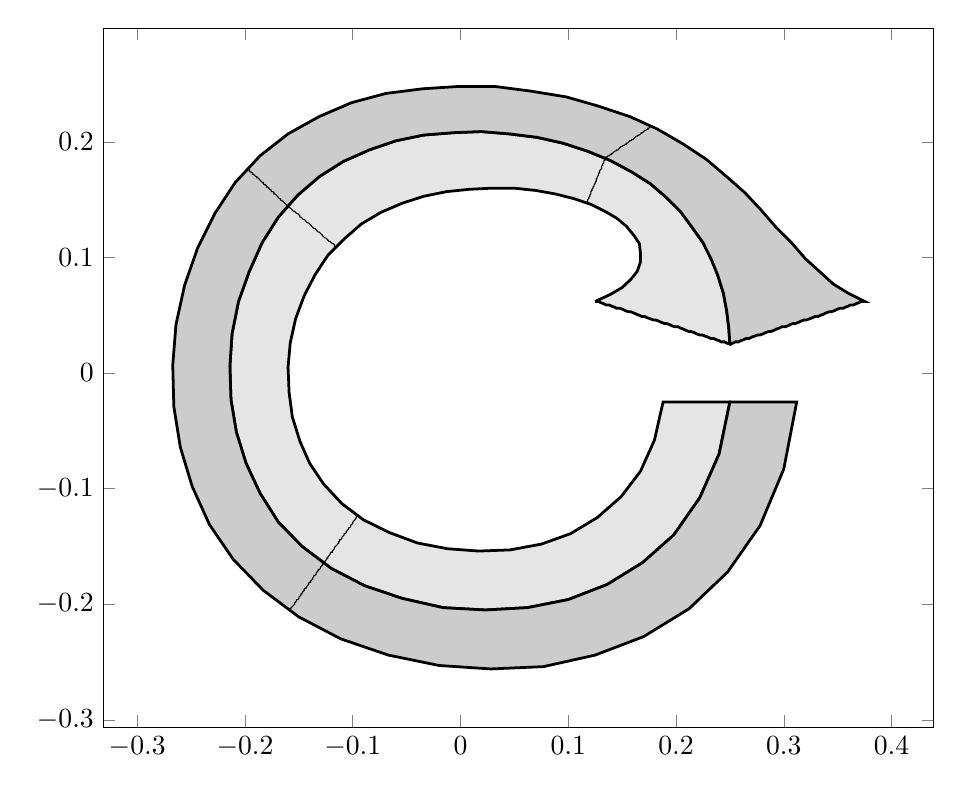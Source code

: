 \begin{tikzpicture}%
\begin{axis}[width=1\textwidth]%
\addplot[fill=gray!20,line width=1pt] coordinates {%
(0.125,0.062)%
(0.139,0.068)%
(0.15,0.074)%
(0.158,0.081)%
(0.164,0.088)%
(0.167,0.096)%
(0.167,0.104)%
(0.166,0.112)%
(0.161,0.119)%
(0.154,0.127)%
(0.145,0.134)%
(0.134,0.14)%
(0.121,0.146)%
(0.105,0.151)%
(0.088,0.155)%
(0.07,0.158)%
(0.05,0.16)%
(0.029,0.16)%
(0.008,0.159)%
(-0.013,0.157)%
(-0.034,0.153)%
(-0.054,0.147)%
(-0.074,0.139)%
(-0.092,0.129)%
(-0.108,0.116)%
(-0.123,0.102)%
(-0.135,0.085)%
(-0.145,0.067)%
(-0.153,0.047)%
(-0.158,0.026)%
(-0.16,0.005)%
(-0.159,-0.017)%
(-0.156,-0.038)%
(-0.149,-0.059)%
(-0.14,-0.078)%
(-0.127,-0.096)%
(-0.11,-0.113)%
(-0.09,-0.127)%
(-0.066,-0.138)%
(-0.04,-0.147)%
(-0.012,-0.152)%
(0.017,-0.154)%
(0.046,-0.153)%
(0.075,-0.148)%
(0.102,-0.139)%
(0.127,-0.125)%
(0.149,-0.107)%
(0.167,-0.085)%
(0.18,-0.058)%
(0.188,-0.025)%
(0.188,-0.025)%
(0.189,-0.025)%
(0.19,-0.025)%
(0.191,-0.025)%
(0.193,-0.025)%
(0.194,-0.025)%
(0.195,-0.025)%
(0.196,-0.025)%
(0.198,-0.025)%
(0.199,-0.025)%
(0.2,-0.025)%
(0.202,-0.025)%
(0.203,-0.025)%
(0.204,-0.025)%
(0.205,-0.025)%
(0.207,-0.025)%
(0.208,-0.025)%
(0.209,-0.025)%
(0.21,-0.025)%
(0.212,-0.025)%
(0.213,-0.025)%
(0.214,-0.025)%
(0.216,-0.025)%
(0.217,-0.025)%
(0.218,-0.025)%
(0.219,-0.025)%
(0.221,-0.025)%
(0.222,-0.025)%
(0.223,-0.025)%
(0.224,-0.025)%
(0.226,-0.025)%
(0.227,-0.025)%
(0.228,-0.025)%
(0.23,-0.025)%
(0.231,-0.025)%
(0.232,-0.025)%
(0.233,-0.025)%
(0.235,-0.025)%
(0.236,-0.025)%
(0.237,-0.025)%
(0.239,-0.025)%
(0.24,-0.025)%
(0.241,-0.025)%
(0.242,-0.025)%
(0.244,-0.025)%
(0.245,-0.025)%
(0.246,-0.025)%
(0.247,-0.025)%
(0.249,-0.025)%
(0.25,-0.025)%
(0.25,-0.025)%
(0.24,-0.07)%
(0.222,-0.108)%
(0.198,-0.14)%
(0.169,-0.164)%
(0.136,-0.183)%
(0.1,-0.196)%
(0.062,-0.203)%
(0.023,-0.205)%
(-0.016,-0.203)%
(-0.054,-0.195)%
(-0.089,-0.184)%
(-0.12,-0.169)%
(-0.147,-0.15)%
(-0.169,-0.129)%
(-0.186,-0.104)%
(-0.199,-0.078)%
(-0.208,-0.051)%
(-0.213,-0.023)%
(-0.214,0.006)%
(-0.212,0.034)%
(-0.206,0.062)%
(-0.196,0.088)%
(-0.184,0.113)%
(-0.169,0.135)%
(-0.151,0.154)%
(-0.131,0.17)%
(-0.109,0.183)%
(-0.085,0.193)%
(-0.06,0.201)%
(-0.034,0.206)%
(-0.007,0.208)%
(0.019,0.209)%
(0.045,0.207)%
(0.071,0.204)%
(0.095,0.199)%
(0.118,0.192)%
(0.139,0.184)%
(0.159,0.174)%
(0.176,0.164)%
(0.191,0.152)%
(0.204,0.14)%
(0.215,0.126)%
(0.225,0.113)%
(0.233,0.098)%
(0.239,0.084)%
(0.244,0.069)%
(0.247,0.054)%
(0.249,0.039)%
(0.25,0.025)%
(0.25,0.025)%
(0.247,0.026)%
(0.245,0.027)%
(0.242,0.027)%
(0.24,0.028)%
(0.237,0.029)%
(0.235,0.03)%
(0.232,0.03)%
(0.23,0.031)%
(0.227,0.032)%
(0.224,0.033)%
(0.222,0.033)%
(0.219,0.034)%
(0.217,0.035)%
(0.214,0.036)%
(0.212,0.036)%
(0.209,0.037)%
(0.207,0.038)%
(0.204,0.039)%
(0.202,0.04)%
(0.199,0.04)%
(0.196,0.041)%
(0.194,0.042)%
(0.191,0.043)%
(0.189,0.043)%
(0.186,0.044)%
(0.184,0.045)%
(0.181,0.046)%
(0.179,0.046)%
(0.176,0.047)%
(0.173,0.048)%
(0.171,0.049)%
(0.168,0.049)%
(0.166,0.05)%
(0.163,0.051)%
(0.161,0.052)%
(0.158,0.053)%
(0.156,0.053)%
(0.153,0.054)%
(0.151,0.055)%
(0.148,0.056)%
(0.145,0.056)%
(0.143,0.057)%
(0.14,0.058)%
(0.138,0.059)%
(0.135,0.059)%
(0.133,0.06)%
(0.13,0.061)%
(0.128,0.062)%
(0.125,0.062)%
};%
%
%
\addplot[solid] coordinates {%
(0.117,0.147)%
(0.118,0.148)%
(0.118,0.149)%
(0.118,0.15)%
(0.119,0.151)%
(0.119,0.151)%
(0.119,0.152)%
(0.12,0.153)%
(0.12,0.154)%
(0.12,0.154)%
(0.121,0.155)%
(0.121,0.156)%
(0.121,0.157)%
(0.122,0.158)%
(0.122,0.158)%
(0.122,0.159)%
(0.123,0.16)%
(0.123,0.161)%
(0.124,0.162)%
(0.124,0.162)%
(0.124,0.163)%
(0.125,0.164)%
(0.125,0.165)%
(0.125,0.165)%
(0.126,0.166)%
(0.126,0.167)%
(0.126,0.168)%
(0.127,0.169)%
(0.127,0.169)%
(0.127,0.17)%
(0.128,0.171)%
(0.128,0.172)%
(0.128,0.173)%
(0.129,0.173)%
(0.129,0.174)%
(0.129,0.175)%
(0.13,0.176)%
(0.13,0.176)%
(0.131,0.177)%
(0.131,0.178)%
(0.131,0.179)%
(0.132,0.18)%
(0.132,0.18)%
(0.132,0.181)%
(0.133,0.182)%
(0.133,0.183)%
(0.133,0.184)%
(0.134,0.184)%
(0.134,0.185)%
(0.134,0.186)%
};%
%
%
\addplot[solid] coordinates {%
(-0.116,0.109)%
(-0.117,0.11)%
(-0.117,0.111)%
(-0.118,0.112)%
(-0.119,0.112)%
(-0.12,0.113)%
(-0.121,0.114)%
(-0.122,0.114)%
(-0.123,0.115)%
(-0.124,0.116)%
(-0.125,0.117)%
(-0.126,0.117)%
(-0.127,0.118)%
(-0.128,0.119)%
(-0.128,0.119)%
(-0.129,0.12)%
(-0.13,0.121)%
(-0.131,0.122)%
(-0.132,0.122)%
(-0.133,0.123)%
(-0.134,0.124)%
(-0.135,0.125)%
(-0.136,0.125)%
(-0.137,0.126)%
(-0.138,0.127)%
(-0.138,0.127)%
(-0.139,0.128)%
(-0.14,0.129)%
(-0.141,0.13)%
(-0.142,0.13)%
(-0.143,0.131)%
(-0.144,0.132)%
(-0.145,0.133)%
(-0.146,0.133)%
(-0.147,0.134)%
(-0.148,0.135)%
(-0.149,0.135)%
(-0.149,0.136)%
(-0.15,0.137)%
(-0.151,0.138)%
(-0.152,0.138)%
(-0.153,0.139)%
(-0.154,0.14)%
(-0.155,0.14)%
(-0.156,0.141)%
(-0.157,0.142)%
(-0.158,0.143)%
(-0.159,0.143)%
(-0.16,0.144)%
(-0.16,0.145)%
};%
%
%
\addplot[solid] coordinates {%
(-0.095,-0.123)%
(-0.096,-0.124)%
(-0.097,-0.125)%
(-0.097,-0.126)%
(-0.098,-0.127)%
(-0.099,-0.128)%
(-0.099,-0.128)%
(-0.1,-0.129)%
(-0.1,-0.13)%
(-0.101,-0.131)%
(-0.102,-0.132)%
(-0.102,-0.133)%
(-0.103,-0.134)%
(-0.104,-0.134)%
(-0.104,-0.135)%
(-0.105,-0.136)%
(-0.106,-0.137)%
(-0.106,-0.138)%
(-0.107,-0.139)%
(-0.108,-0.139)%
(-0.108,-0.14)%
(-0.109,-0.141)%
(-0.11,-0.142)%
(-0.11,-0.143)%
(-0.111,-0.144)%
(-0.112,-0.144)%
(-0.112,-0.145)%
(-0.113,-0.146)%
(-0.113,-0.147)%
(-0.114,-0.148)%
(-0.115,-0.149)%
(-0.115,-0.149)%
(-0.116,-0.15)%
(-0.117,-0.151)%
(-0.117,-0.152)%
(-0.118,-0.153)%
(-0.119,-0.154)%
(-0.119,-0.155)%
(-0.12,-0.155)%
(-0.121,-0.156)%
(-0.121,-0.157)%
(-0.122,-0.158)%
(-0.123,-0.159)%
(-0.123,-0.16)%
(-0.124,-0.16)%
(-0.124,-0.161)%
(-0.125,-0.162)%
(-0.126,-0.163)%
(-0.126,-0.164)%
(-0.127,-0.165)%
};%
%
%
\addplot[fill=gray!40,line width=1pt] coordinates {%
(0.25,0.025)%
(0.249,0.039)%
(0.247,0.054)%
(0.244,0.069)%
(0.239,0.084)%
(0.233,0.098)%
(0.225,0.113)%
(0.215,0.126)%
(0.204,0.14)%
(0.191,0.152)%
(0.176,0.164)%
(0.159,0.174)%
(0.139,0.184)%
(0.118,0.192)%
(0.095,0.199)%
(0.071,0.204)%
(0.045,0.207)%
(0.019,0.209)%
(-0.007,0.208)%
(-0.034,0.206)%
(-0.06,0.201)%
(-0.085,0.193)%
(-0.109,0.183)%
(-0.131,0.17)%
(-0.151,0.154)%
(-0.169,0.135)%
(-0.184,0.113)%
(-0.196,0.088)%
(-0.206,0.062)%
(-0.212,0.034)%
(-0.214,0.006)%
(-0.213,-0.023)%
(-0.208,-0.051)%
(-0.199,-0.078)%
(-0.186,-0.104)%
(-0.169,-0.129)%
(-0.147,-0.15)%
(-0.12,-0.169)%
(-0.089,-0.184)%
(-0.054,-0.195)%
(-0.016,-0.203)%
(0.023,-0.205)%
(0.062,-0.203)%
(0.1,-0.196)%
(0.136,-0.183)%
(0.169,-0.164)%
(0.198,-0.14)%
(0.222,-0.108)%
(0.24,-0.07)%
(0.25,-0.025)%
(0.25,-0.025)%
(0.251,-0.025)%
(0.253,-0.025)%
(0.254,-0.025)%
(0.255,-0.025)%
(0.256,-0.025)%
(0.258,-0.025)%
(0.259,-0.025)%
(0.26,-0.025)%
(0.261,-0.025)%
(0.263,-0.025)%
(0.264,-0.025)%
(0.265,-0.025)%
(0.267,-0.025)%
(0.268,-0.025)%
(0.269,-0.025)%
(0.27,-0.025)%
(0.272,-0.025)%
(0.273,-0.025)%
(0.274,-0.025)%
(0.276,-0.025)%
(0.277,-0.025)%
(0.278,-0.025)%
(0.279,-0.025)%
(0.281,-0.025)%
(0.282,-0.025)%
(0.283,-0.025)%
(0.284,-0.025)%
(0.286,-0.025)%
(0.287,-0.025)%
(0.288,-0.025)%
(0.29,-0.025)%
(0.291,-0.025)%
(0.292,-0.025)%
(0.293,-0.025)%
(0.295,-0.025)%
(0.296,-0.025)%
(0.297,-0.025)%
(0.298,-0.025)%
(0.3,-0.025)%
(0.301,-0.025)%
(0.302,-0.025)%
(0.304,-0.025)%
(0.305,-0.025)%
(0.306,-0.025)%
(0.307,-0.025)%
(0.309,-0.025)%
(0.31,-0.025)%
(0.311,-0.025)%
(0.312,-0.025)%
(0.312,-0.025)%
(0.3,-0.083)%
(0.278,-0.132)%
(0.248,-0.172)%
(0.212,-0.204)%
(0.17,-0.228)%
(0.125,-0.244)%
(0.077,-0.254)%
(0.028,-0.256)%
(-0.02,-0.253)%
(-0.067,-0.244)%
(-0.111,-0.23)%
(-0.15,-0.211)%
(-0.183,-0.188)%
(-0.211,-0.161)%
(-0.233,-0.131)%
(-0.249,-0.098)%
(-0.26,-0.064)%
(-0.266,-0.029)%
(-0.267,0.007)%
(-0.264,0.042)%
(-0.256,0.076)%
(-0.244,0.108)%
(-0.228,0.138)%
(-0.209,0.165)%
(-0.186,0.188)%
(-0.16,0.207)%
(-0.131,0.222)%
(-0.101,0.234)%
(-0.069,0.242)%
(-0.035,0.246)%
(-0.002,0.248)%
(0.032,0.248)%
(0.065,0.244)%
(0.098,0.239)%
(0.128,0.231)%
(0.157,0.222)%
(0.183,0.211)%
(0.207,0.198)%
(0.228,0.185)%
(0.247,0.17)%
(0.264,0.156)%
(0.279,0.141)%
(0.293,0.126)%
(0.307,0.113)%
(0.32,0.099)%
(0.333,0.088)%
(0.346,0.077)%
(0.36,0.069)%
(0.375,0.062)%
(0.375,0.062)%
(0.372,0.062)%
(0.37,0.061)%
(0.367,0.06)%
(0.365,0.059)%
(0.362,0.059)%
(0.36,0.058)%
(0.357,0.057)%
(0.355,0.056)%
(0.352,0.056)%
(0.349,0.055)%
(0.347,0.054)%
(0.344,0.053)%
(0.342,0.053)%
(0.339,0.052)%
(0.337,0.051)%
(0.334,0.05)%
(0.332,0.049)%
(0.329,0.049)%
(0.327,0.048)%
(0.324,0.047)%
(0.321,0.046)%
(0.319,0.046)%
(0.316,0.045)%
(0.314,0.044)%
(0.311,0.043)%
(0.309,0.043)%
(0.306,0.042)%
(0.304,0.041)%
(0.301,0.04)%
(0.298,0.04)%
(0.296,0.039)%
(0.293,0.038)%
(0.291,0.037)%
(0.288,0.036)%
(0.286,0.036)%
(0.283,0.035)%
(0.281,0.034)%
(0.278,0.033)%
(0.276,0.033)%
(0.273,0.032)%
(0.27,0.031)%
(0.268,0.03)%
(0.265,0.03)%
(0.263,0.029)%
(0.26,0.028)%
(0.258,0.027)%
(0.255,0.027)%
(0.253,0.026)%
(0.25,0.025)%
};%
%
%
\addplot[solid] coordinates {%
(0.134,0.186)%
(0.135,0.187)%
(0.136,0.187)%
(0.137,0.188)%
(0.138,0.188)%
(0.139,0.189)%
(0.14,0.189)%
(0.14,0.19)%
(0.141,0.19)%
(0.142,0.191)%
(0.143,0.192)%
(0.144,0.192)%
(0.145,0.193)%
(0.146,0.193)%
(0.147,0.194)%
(0.147,0.194)%
(0.148,0.195)%
(0.149,0.196)%
(0.15,0.196)%
(0.151,0.197)%
(0.152,0.197)%
(0.153,0.198)%
(0.154,0.198)%
(0.154,0.199)%
(0.155,0.199)%
(0.156,0.2)%
(0.157,0.201)%
(0.158,0.201)%
(0.159,0.202)%
(0.16,0.202)%
(0.161,0.203)%
(0.161,0.203)%
(0.162,0.204)%
(0.163,0.205)%
(0.164,0.205)%
(0.165,0.206)%
(0.166,0.206)%
(0.167,0.207)%
(0.167,0.207)%
(0.168,0.208)%
(0.169,0.208)%
(0.17,0.209)%
(0.171,0.21)%
(0.172,0.21)%
(0.173,0.211)%
(0.174,0.211)%
(0.174,0.212)%
(0.175,0.212)%
(0.176,0.213)%
(0.177,0.214)%
};%
%
%
\addplot[solid] coordinates {%
(-0.16,0.145)%
(-0.161,0.145)%
(-0.162,0.146)%
(-0.163,0.147)%
(-0.163,0.147)%
(-0.164,0.148)%
(-0.165,0.149)%
(-0.166,0.149)%
(-0.167,0.15)%
(-0.167,0.151)%
(-0.168,0.151)%
(-0.169,0.152)%
(-0.17,0.153)%
(-0.17,0.153)%
(-0.171,0.154)%
(-0.172,0.155)%
(-0.173,0.155)%
(-0.173,0.156)%
(-0.174,0.157)%
(-0.175,0.157)%
(-0.176,0.158)%
(-0.176,0.159)%
(-0.177,0.159)%
(-0.178,0.16)%
(-0.179,0.161)%
(-0.18,0.161)%
(-0.18,0.162)%
(-0.181,0.163)%
(-0.182,0.163)%
(-0.183,0.164)%
(-0.183,0.165)%
(-0.184,0.165)%
(-0.185,0.166)%
(-0.186,0.167)%
(-0.186,0.167)%
(-0.187,0.168)%
(-0.188,0.169)%
(-0.189,0.169)%
(-0.189,0.17)%
(-0.19,0.17)%
(-0.191,0.171)%
(-0.192,0.172)%
(-0.193,0.172)%
(-0.193,0.173)%
(-0.194,0.174)%
(-0.195,0.174)%
(-0.196,0.175)%
(-0.196,0.176)%
(-0.197,0.176)%
(-0.198,0.177)%
};%
%
%
\addplot[solid] coordinates {%
(-0.127,-0.165)%
(-0.128,-0.165)%
(-0.128,-0.166)%
(-0.129,-0.167)%
(-0.13,-0.168)%
(-0.13,-0.169)%
(-0.131,-0.17)%
(-0.132,-0.17)%
(-0.132,-0.171)%
(-0.133,-0.172)%
(-0.134,-0.173)%
(-0.134,-0.174)%
(-0.135,-0.175)%
(-0.136,-0.175)%
(-0.136,-0.176)%
(-0.137,-0.177)%
(-0.137,-0.178)%
(-0.138,-0.179)%
(-0.139,-0.18)%
(-0.139,-0.181)%
(-0.14,-0.181)%
(-0.141,-0.182)%
(-0.141,-0.183)%
(-0.142,-0.184)%
(-0.143,-0.185)%
(-0.143,-0.186)%
(-0.144,-0.186)%
(-0.145,-0.187)%
(-0.145,-0.188)%
(-0.146,-0.189)%
(-0.147,-0.19)%
(-0.147,-0.191)%
(-0.148,-0.191)%
(-0.148,-0.192)%
(-0.149,-0.193)%
(-0.15,-0.194)%
(-0.15,-0.195)%
(-0.151,-0.196)%
(-0.152,-0.196)%
(-0.152,-0.197)%
(-0.153,-0.198)%
(-0.154,-0.199)%
(-0.154,-0.2)%
(-0.155,-0.201)%
(-0.156,-0.202)%
(-0.156,-0.202)%
(-0.157,-0.203)%
(-0.158,-0.204)%
(-0.158,-0.205)%
(-0.159,-0.206)%
};%
%
%
\end{axis}%
\end{tikzpicture}%
